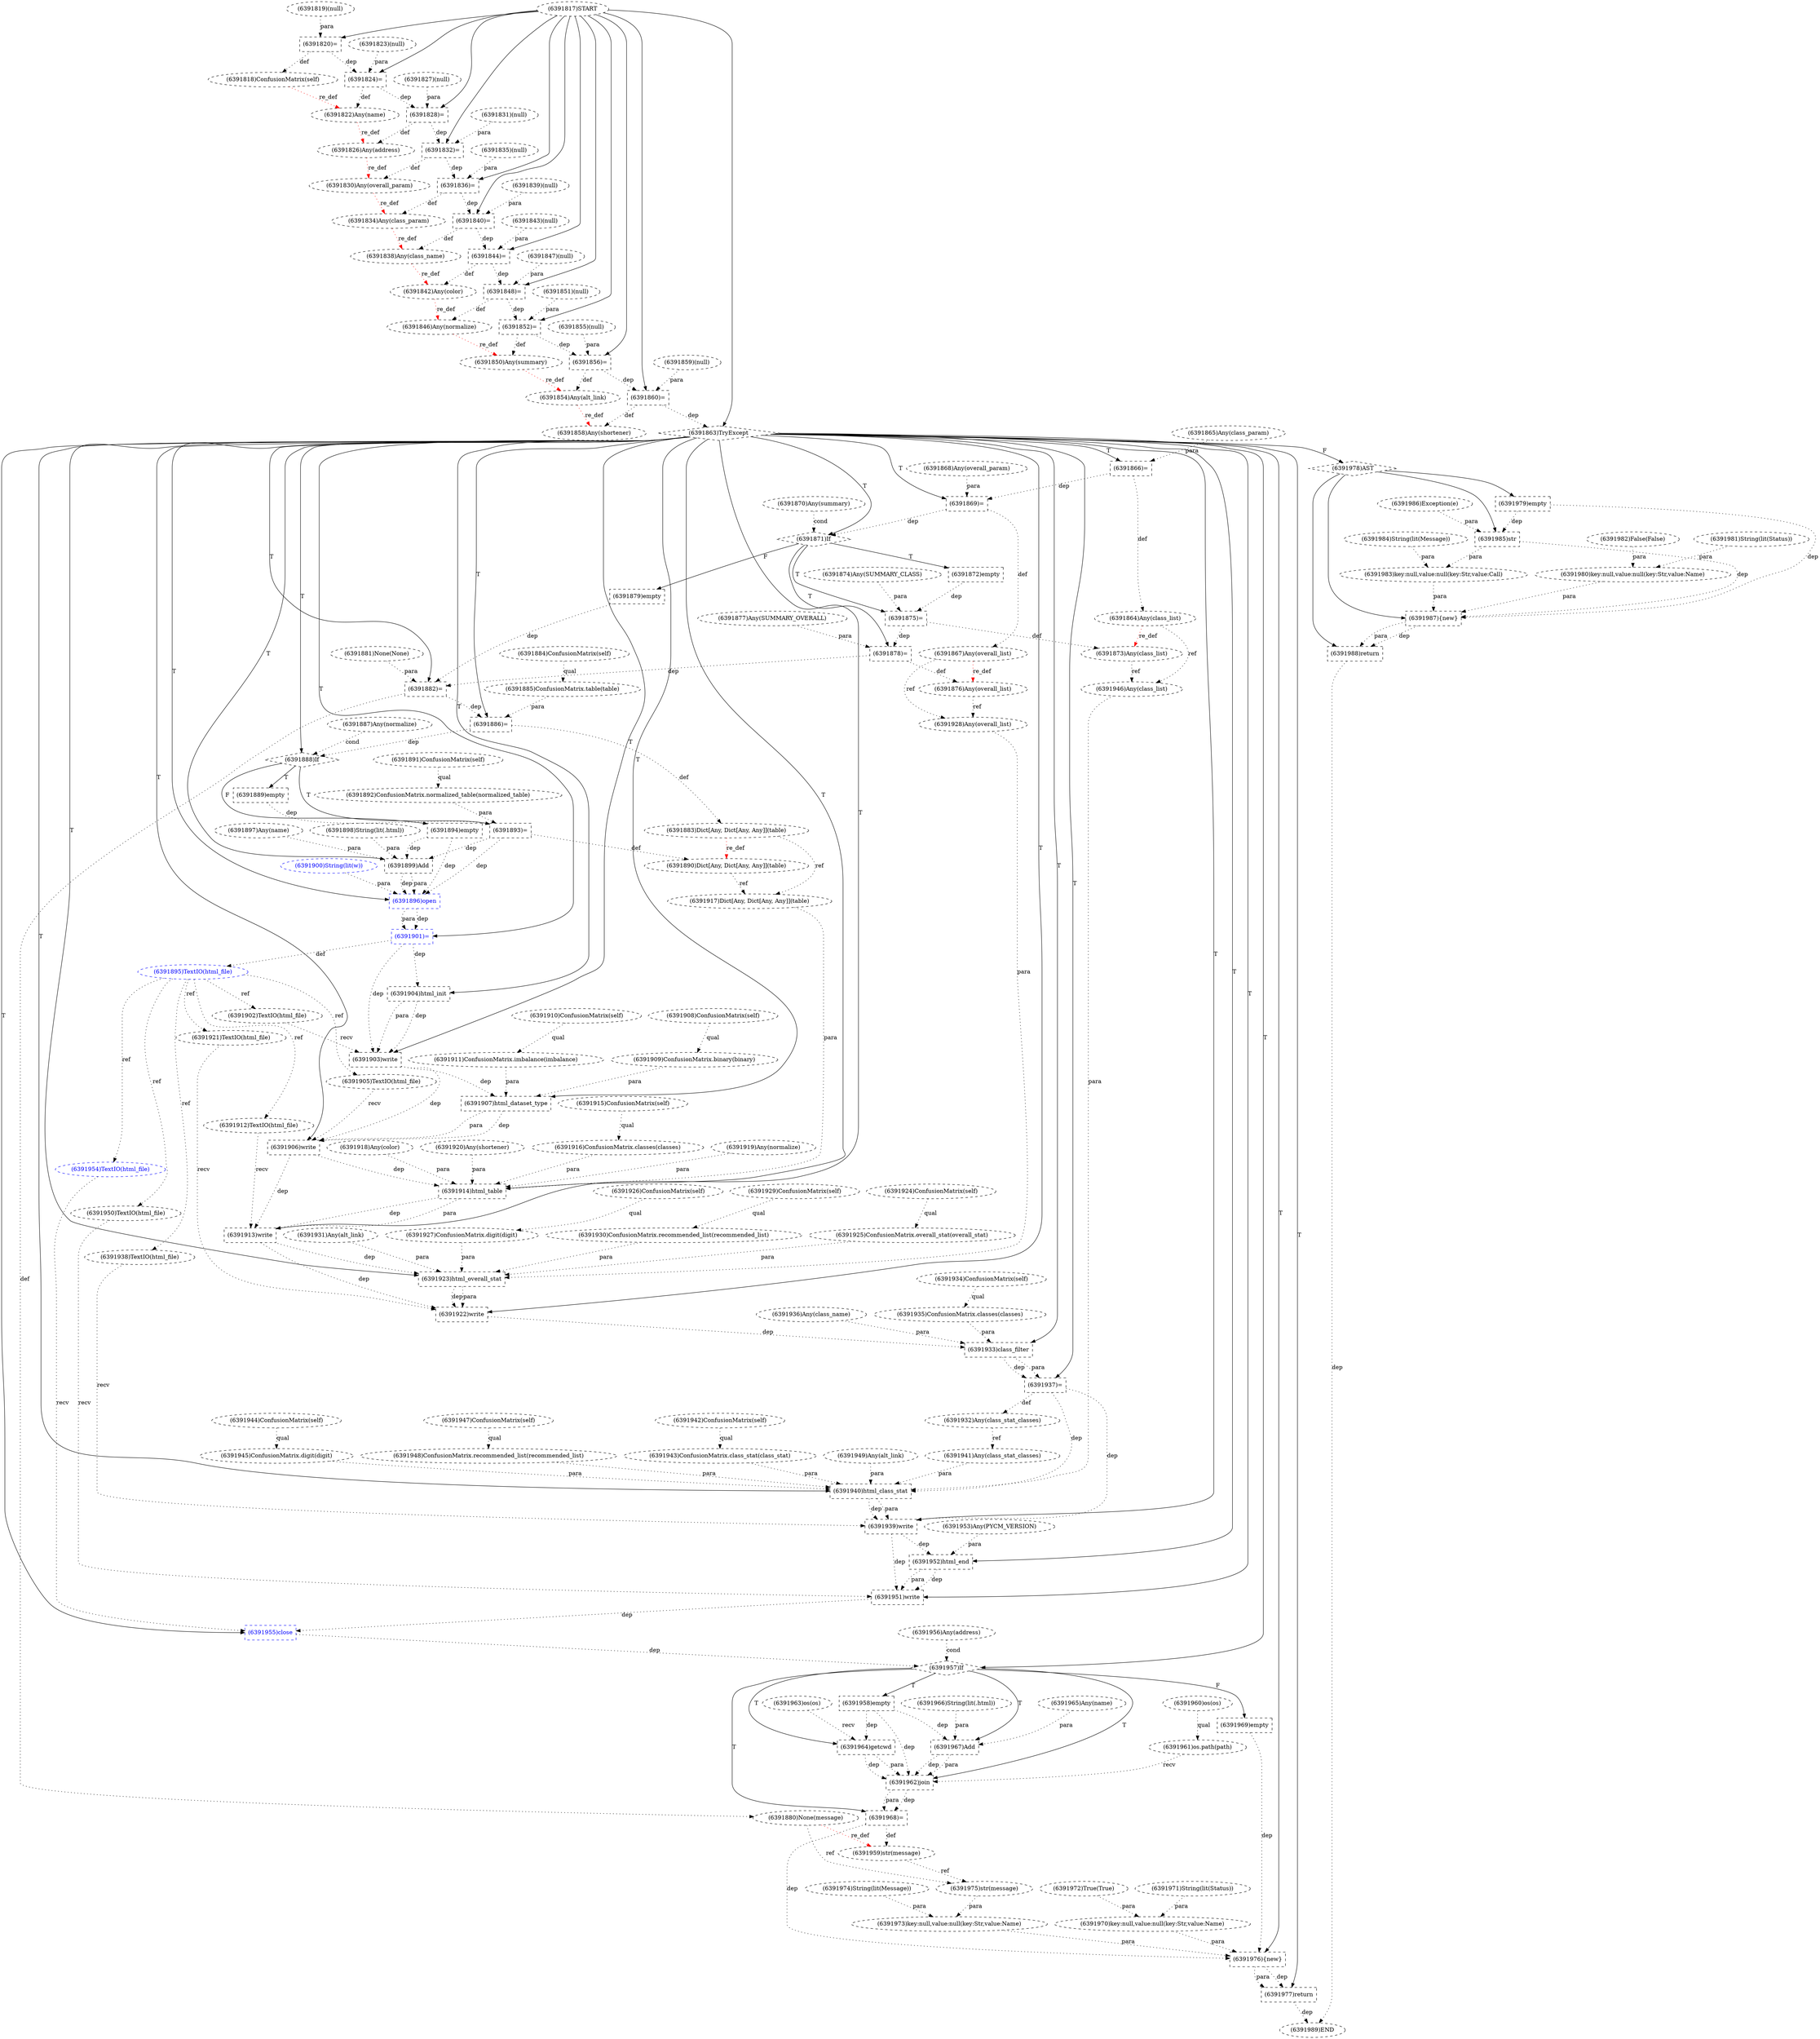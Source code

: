 digraph G {
1 [label="(6391953)Any(PYCM_VERSION)" shape=ellipse style=dashed]
2 [label="(6391892)ConfusionMatrix.normalized_table(normalized_table)" shape=ellipse style=dashed]
3 [label="(6391939)write" shape=box style=dashed]
4 [label="(6391860)=" shape=box style=dashed]
5 [label="(6391916)ConfusionMatrix.classes(classes)" shape=ellipse style=dashed]
6 [label="(6391987){new}" shape=box style=dashed]
7 [label="(6391906)write" shape=box style=dashed]
8 [label="(6391964)getcwd" shape=box style=dashed]
9 [label="(6391818)ConfusionMatrix(self)" shape=ellipse style=dashed]
10 [label="(6391913)write" shape=box style=dashed]
11 [label="(6391893)=" shape=box style=dashed]
12 [label="(6391926)ConfusionMatrix(self)" shape=ellipse style=dashed]
13 [label="(6391931)Any(alt_link)" shape=ellipse style=dashed]
14 [label="(6391943)ConfusionMatrix.class_stat(class_stat)" shape=ellipse style=dashed]
15 [label="(6391873)Any(class_list)" shape=ellipse style=dashed]
16 [label="(6391985)str" shape=box style=dashed]
17 [label="(6391839)(null)" shape=ellipse style=dashed]
18 [label="(6391828)=" shape=box style=dashed]
19 [label="(6391870)Any(summary)" shape=ellipse style=dashed]
20 [label="(6391971)String(lit(Status))" shape=ellipse style=dashed]
21 [label="(6391958)empty" shape=box style=dashed]
22 [label="(6391874)Any(SUMMARY_CLASS)" shape=ellipse style=dashed]
23 [label="(6391920)Any(shortener)" shape=ellipse style=dashed]
24 [label="(6391822)Any(name)" shape=ellipse style=dashed]
25 [label="(6391869)=" shape=box style=dashed]
26 [label="(6391895)TextIO(html_file)" shape=ellipse style=dashed color=blue fontcolor=blue]
27 [label="(6391899)Add" shape=box style=dashed]
28 [label="(6391877)Any(SUMMARY_OVERALL)" shape=ellipse style=dashed]
29 [label="(6391940)html_class_stat" shape=box style=dashed]
30 [label="(6391835)(null)" shape=ellipse style=dashed]
31 [label="(6391858)Any(shortener)" shape=ellipse style=dashed]
32 [label="(6391830)Any(overall_param)" shape=ellipse style=dashed]
33 [label="(6391934)ConfusionMatrix(self)" shape=ellipse style=dashed]
34 [label="(6391956)Any(address)" shape=ellipse style=dashed]
35 [label="(6391817)START" style=dashed]
36 [label="(6391960)os(os)" shape=ellipse style=dashed]
37 [label="(6391921)TextIO(html_file)" shape=ellipse style=dashed]
38 [label="(6391968)=" shape=box style=dashed]
39 [label="(6391936)Any(class_name)" shape=ellipse style=dashed]
40 [label="(6391872)empty" shape=box style=dashed]
41 [label="(6391879)empty" shape=box style=dashed]
42 [label="(6391909)ConfusionMatrix.binary(binary)" shape=ellipse style=dashed]
43 [label="(6391917)Dict[Any, Dict[Any, Any]](table)" shape=ellipse style=dashed]
44 [label="(6391848)=" shape=box style=dashed]
45 [label="(6391910)ConfusionMatrix(self)" shape=ellipse style=dashed]
46 [label="(6391959)str(message)" shape=ellipse style=dashed]
47 [label="(6391932)Any(class_stat_classes)" shape=ellipse style=dashed]
48 [label="(6391954)TextIO(html_file)" shape=ellipse style=dashed color=blue fontcolor=blue]
49 [label="(6391952)html_end" shape=box style=dashed]
50 [label="(6391981)String(lit(Status))" shape=ellipse style=dashed]
51 [label="(6391851)(null)" shape=ellipse style=dashed]
52 [label="(6391881)None(None)" shape=ellipse style=dashed]
53 [label="(6391963)os(os)" shape=ellipse style=dashed]
54 [label="(6391986)Exception(e)" shape=ellipse style=dashed]
55 [label="(6391863)TryExcept" shape=diamond style=dashed]
56 [label="(6391831)(null)" shape=ellipse style=dashed]
57 [label="(6391854)Any(alt_link)" shape=ellipse style=dashed]
58 [label="(6391889)empty" shape=box style=dashed]
59 [label="(6391966)String(lit(.html))" shape=ellipse style=dashed]
60 [label="(6391827)(null)" shape=ellipse style=dashed]
61 [label="(6391984)String(lit(Message))" shape=ellipse style=dashed]
62 [label="(6391982)False(False)" shape=ellipse style=dashed]
63 [label="(6391983)key:null,value:null(key:Str,value:Call)" shape=ellipse style=dashed]
64 [label="(6391855)(null)" shape=ellipse style=dashed]
65 [label="(6391935)ConfusionMatrix.classes(classes)" shape=ellipse style=dashed]
66 [label="(6391974)String(lit(Message))" shape=ellipse style=dashed]
67 [label="(6391973)key:null,value:null(key:Str,value:Name)" shape=ellipse style=dashed]
68 [label="(6391950)TextIO(html_file)" shape=ellipse style=dashed]
69 [label="(6391919)Any(normalize)" shape=ellipse style=dashed]
70 [label="(6391882)=" shape=box style=dashed]
71 [label="(6391840)=" shape=box style=dashed]
72 [label="(6391888)If" shape=diamond style=dashed]
73 [label="(6391896)open" shape=box style=dashed color=blue fontcolor=blue]
74 [label="(6391878)=" shape=box style=dashed]
75 [label="(6391903)write" shape=box style=dashed]
76 [label="(6391826)Any(address)" shape=ellipse style=dashed]
77 [label="(6391925)ConfusionMatrix.overall_stat(overall_stat)" shape=ellipse style=dashed]
78 [label="(6391942)ConfusionMatrix(self)" shape=ellipse style=dashed]
79 [label="(6391962)join" shape=box style=dashed]
80 [label="(6391918)Any(color)" shape=ellipse style=dashed]
81 [label="(6391875)=" shape=box style=dashed]
82 [label="(6391977)return" shape=box style=dashed]
83 [label="(6391856)=" shape=box style=dashed]
84 [label="(6391907)html_dataset_type" shape=box style=dashed]
85 [label="(6391949)Any(alt_link)" shape=ellipse style=dashed]
86 [label="(6391967)Add" shape=box style=dashed]
87 [label="(6391819)(null)" shape=ellipse style=dashed]
88 [label="(6391912)TextIO(html_file)" shape=ellipse style=dashed]
89 [label="(6391842)Any(color)" shape=ellipse style=dashed]
90 [label="(6391965)Any(name)" shape=ellipse style=dashed]
91 [label="(6391946)Any(class_list)" shape=ellipse style=dashed]
92 [label="(6391941)Any(class_stat_classes)" shape=ellipse style=dashed]
93 [label="(6391900)String(lit(w))" shape=ellipse style=dashed color=blue fontcolor=blue]
94 [label="(6391915)ConfusionMatrix(self)" shape=ellipse style=dashed]
95 [label="(6391947)ConfusionMatrix(self)" shape=ellipse style=dashed]
96 [label="(6391868)Any(overall_param)" shape=ellipse style=dashed]
97 [label="(6391846)Any(normalize)" shape=ellipse style=dashed]
98 [label="(6391894)empty" shape=box style=dashed]
99 [label="(6391850)Any(summary)" shape=ellipse style=dashed]
100 [label="(6391927)ConfusionMatrix.digit(digit)" shape=ellipse style=dashed]
101 [label="(6391871)If" shape=diamond style=dashed]
102 [label="(6391928)Any(overall_list)" shape=ellipse style=dashed]
103 [label="(6391961)os.path(path)" shape=ellipse style=dashed]
104 [label="(6391886)=" shape=box style=dashed]
105 [label="(6391929)ConfusionMatrix(self)" shape=ellipse style=dashed]
106 [label="(6391867)Any(overall_list)" shape=ellipse style=dashed]
107 [label="(6391978)AST" shape=diamond style=dashed]
108 [label="(6391901)=" shape=box style=dashed color=blue fontcolor=blue]
109 [label="(6391866)=" shape=box style=dashed]
110 [label="(6391880)None(message)" shape=ellipse style=dashed]
111 [label="(6391957)If" shape=diamond style=dashed]
112 [label="(6391834)Any(class_param)" shape=ellipse style=dashed]
113 [label="(6391969)empty" shape=box style=dashed]
114 [label="(6391852)=" shape=box style=dashed]
115 [label="(6391975)str(message)" shape=ellipse style=dashed]
116 [label="(6391823)(null)" shape=ellipse style=dashed]
117 [label="(6391908)ConfusionMatrix(self)" shape=ellipse style=dashed]
118 [label="(6391944)ConfusionMatrix(self)" shape=ellipse style=dashed]
119 [label="(6391945)ConfusionMatrix.digit(digit)" shape=ellipse style=dashed]
120 [label="(6391838)Any(class_name)" shape=ellipse style=dashed]
121 [label="(6391904)html_init" shape=box style=dashed]
122 [label="(6391933)class_filter" shape=box style=dashed]
123 [label="(6391979)empty" shape=box style=dashed]
124 [label="(6391865)Any(class_param)" shape=ellipse style=dashed]
125 [label="(6391951)write" shape=box style=dashed]
126 [label="(6391824)=" shape=box style=dashed]
127 [label="(6391980)key:null,value:null(key:Str,value:Name)" shape=ellipse style=dashed]
128 [label="(6391887)Any(normalize)" shape=ellipse style=dashed]
129 [label="(6391890)Dict[Any, Dict[Any, Any]](table)" shape=ellipse style=dashed]
130 [label="(6391883)Dict[Any, Dict[Any, Any]](table)" shape=ellipse style=dashed]
131 [label="(6391859)(null)" shape=ellipse style=dashed]
132 [label="(6391924)ConfusionMatrix(self)" shape=ellipse style=dashed]
133 [label="(6391948)ConfusionMatrix.recommended_list(recommended_list)" shape=ellipse style=dashed]
134 [label="(6391898)String(lit(.html))" shape=ellipse style=dashed]
135 [label="(6391891)ConfusionMatrix(self)" shape=ellipse style=dashed]
136 [label="(6391897)Any(name)" shape=ellipse style=dashed]
137 [label="(6391914)html_table" shape=box style=dashed]
138 [label="(6391847)(null)" shape=ellipse style=dashed]
139 [label="(6391876)Any(overall_list)" shape=ellipse style=dashed]
140 [label="(6391905)TextIO(html_file)" shape=ellipse style=dashed]
141 [label="(6391972)True(True)" shape=ellipse style=dashed]
142 [label="(6391820)=" shape=box style=dashed]
143 [label="(6391902)TextIO(html_file)" shape=ellipse style=dashed]
144 [label="(6391938)TextIO(html_file)" shape=ellipse style=dashed]
145 [label="(6391844)=" shape=box style=dashed]
146 [label="(6391930)ConfusionMatrix.recommended_list(recommended_list)" shape=ellipse style=dashed]
147 [label="(6391955)close" shape=box style=dashed color=blue fontcolor=blue]
148 [label="(6391937)=" shape=box style=dashed]
149 [label="(6391923)html_overall_stat" shape=box style=dashed]
150 [label="(6391911)ConfusionMatrix.imbalance(imbalance)" shape=ellipse style=dashed]
151 [label="(6391885)ConfusionMatrix.table(table)" shape=ellipse style=dashed]
152 [label="(6391970)key:null,value:null(key:Str,value:Name)" shape=ellipse style=dashed]
153 [label="(6391988)return" shape=box style=dashed]
154 [label="(6391976){new}" shape=box style=dashed]
155 [label="(6391864)Any(class_list)" shape=ellipse style=dashed]
156 [label="(6391884)ConfusionMatrix(self)" shape=ellipse style=dashed]
157 [label="(6391836)=" shape=box style=dashed]
158 [label="(6391989)END" style=dashed]
159 [label="(6391922)write" shape=box style=dashed]
160 [label="(6391843)(null)" shape=ellipse style=dashed]
161 [label="(6391832)=" shape=box style=dashed]
135 -> 2 [label="qual" style=dotted];
55 -> 3 [label="T"];
144 -> 3 [label="recv" style=dotted];
29 -> 3 [label="dep" style=dotted];
29 -> 3 [label="para" style=dotted];
148 -> 3 [label="dep" style=dotted];
35 -> 4 [label="" style=solid];
131 -> 4 [label="para" style=dotted];
83 -> 4 [label="dep" style=dotted];
94 -> 5 [label="qual" style=dotted];
107 -> 6 [label="" style=solid];
127 -> 6 [label="para" style=dotted];
16 -> 6 [label="dep" style=dotted];
63 -> 6 [label="para" style=dotted];
123 -> 6 [label="dep" style=dotted];
55 -> 7 [label="T"];
140 -> 7 [label="recv" style=dotted];
84 -> 7 [label="dep" style=dotted];
84 -> 7 [label="para" style=dotted];
75 -> 7 [label="dep" style=dotted];
111 -> 8 [label="T"];
53 -> 8 [label="recv" style=dotted];
21 -> 8 [label="dep" style=dotted];
142 -> 9 [label="def" style=dotted];
55 -> 10 [label="T"];
88 -> 10 [label="recv" style=dotted];
137 -> 10 [label="dep" style=dotted];
137 -> 10 [label="para" style=dotted];
7 -> 10 [label="dep" style=dotted];
72 -> 11 [label="T"];
2 -> 11 [label="para" style=dotted];
58 -> 11 [label="dep" style=dotted];
78 -> 14 [label="qual" style=dotted];
81 -> 15 [label="def" style=dotted];
155 -> 15 [label="re_def" style=dotted color=red];
107 -> 16 [label="" style=solid];
54 -> 16 [label="para" style=dotted];
123 -> 16 [label="dep" style=dotted];
35 -> 18 [label="" style=solid];
60 -> 18 [label="para" style=dotted];
126 -> 18 [label="dep" style=dotted];
111 -> 21 [label="T"];
126 -> 24 [label="def" style=dotted];
9 -> 24 [label="re_def" style=dotted color=red];
55 -> 25 [label="T"];
96 -> 25 [label="para" style=dotted];
109 -> 25 [label="dep" style=dotted];
108 -> 26 [label="def" style=dotted];
55 -> 27 [label="T"];
136 -> 27 [label="para" style=dotted];
134 -> 27 [label="para" style=dotted];
11 -> 27 [label="dep" style=dotted];
98 -> 27 [label="dep" style=dotted];
55 -> 29 [label="T"];
92 -> 29 [label="para" style=dotted];
14 -> 29 [label="para" style=dotted];
119 -> 29 [label="para" style=dotted];
91 -> 29 [label="para" style=dotted];
133 -> 29 [label="para" style=dotted];
85 -> 29 [label="para" style=dotted];
148 -> 29 [label="dep" style=dotted];
4 -> 31 [label="def" style=dotted];
57 -> 31 [label="re_def" style=dotted color=red];
161 -> 32 [label="def" style=dotted];
76 -> 32 [label="re_def" style=dotted color=red];
26 -> 37 [label="ref" style=dotted];
111 -> 38 [label="T"];
79 -> 38 [label="dep" style=dotted];
79 -> 38 [label="para" style=dotted];
101 -> 40 [label="T"];
101 -> 41 [label="F"];
117 -> 42 [label="qual" style=dotted];
130 -> 43 [label="ref" style=dotted];
129 -> 43 [label="ref" style=dotted];
35 -> 44 [label="" style=solid];
138 -> 44 [label="para" style=dotted];
145 -> 44 [label="dep" style=dotted];
38 -> 46 [label="def" style=dotted];
110 -> 46 [label="re_def" style=dotted color=red];
148 -> 47 [label="def" style=dotted];
26 -> 48 [label="ref" style=dotted];
55 -> 49 [label="T"];
1 -> 49 [label="para" style=dotted];
3 -> 49 [label="dep" style=dotted];
35 -> 55 [label="" style=solid];
4 -> 55 [label="dep" style=dotted];
83 -> 57 [label="def" style=dotted];
99 -> 57 [label="re_def" style=dotted color=red];
72 -> 58 [label="T"];
61 -> 63 [label="para" style=dotted];
16 -> 63 [label="para" style=dotted];
33 -> 65 [label="qual" style=dotted];
66 -> 67 [label="para" style=dotted];
115 -> 67 [label="para" style=dotted];
26 -> 68 [label="ref" style=dotted];
55 -> 70 [label="T"];
52 -> 70 [label="para" style=dotted];
74 -> 70 [label="dep" style=dotted];
41 -> 70 [label="dep" style=dotted];
35 -> 71 [label="" style=solid];
17 -> 71 [label="para" style=dotted];
157 -> 71 [label="dep" style=dotted];
55 -> 72 [label="T"];
128 -> 72 [label="cond" style=dotted];
104 -> 72 [label="dep" style=dotted];
55 -> 73 [label="T"];
27 -> 73 [label="dep" style=dotted];
27 -> 73 [label="para" style=dotted];
93 -> 73 [label="para" style=dotted];
11 -> 73 [label="dep" style=dotted];
98 -> 73 [label="dep" style=dotted];
101 -> 74 [label="T"];
28 -> 74 [label="para" style=dotted];
81 -> 74 [label="dep" style=dotted];
55 -> 75 [label="T"];
143 -> 75 [label="recv" style=dotted];
121 -> 75 [label="dep" style=dotted];
121 -> 75 [label="para" style=dotted];
108 -> 75 [label="dep" style=dotted];
18 -> 76 [label="def" style=dotted];
24 -> 76 [label="re_def" style=dotted color=red];
132 -> 77 [label="qual" style=dotted];
111 -> 79 [label="T"];
103 -> 79 [label="recv" style=dotted];
8 -> 79 [label="dep" style=dotted];
8 -> 79 [label="para" style=dotted];
86 -> 79 [label="dep" style=dotted];
86 -> 79 [label="para" style=dotted];
21 -> 79 [label="dep" style=dotted];
101 -> 81 [label="T"];
22 -> 81 [label="para" style=dotted];
40 -> 81 [label="dep" style=dotted];
55 -> 82 [label="T"];
154 -> 82 [label="dep" style=dotted];
154 -> 82 [label="para" style=dotted];
35 -> 83 [label="" style=solid];
64 -> 83 [label="para" style=dotted];
114 -> 83 [label="dep" style=dotted];
55 -> 84 [label="T"];
42 -> 84 [label="para" style=dotted];
150 -> 84 [label="para" style=dotted];
75 -> 84 [label="dep" style=dotted];
111 -> 86 [label="T"];
90 -> 86 [label="para" style=dotted];
59 -> 86 [label="para" style=dotted];
21 -> 86 [label="dep" style=dotted];
26 -> 88 [label="ref" style=dotted];
145 -> 89 [label="def" style=dotted];
120 -> 89 [label="re_def" style=dotted color=red];
155 -> 91 [label="ref" style=dotted];
15 -> 91 [label="ref" style=dotted];
47 -> 92 [label="ref" style=dotted];
44 -> 97 [label="def" style=dotted];
89 -> 97 [label="re_def" style=dotted color=red];
72 -> 98 [label="F"];
114 -> 99 [label="def" style=dotted];
97 -> 99 [label="re_def" style=dotted color=red];
12 -> 100 [label="qual" style=dotted];
55 -> 101 [label="T"];
19 -> 101 [label="cond" style=dotted];
25 -> 101 [label="dep" style=dotted];
106 -> 102 [label="ref" style=dotted];
139 -> 102 [label="ref" style=dotted];
36 -> 103 [label="qual" style=dotted];
55 -> 104 [label="T"];
151 -> 104 [label="para" style=dotted];
70 -> 104 [label="dep" style=dotted];
25 -> 106 [label="def" style=dotted];
55 -> 107 [label="F"];
55 -> 108 [label="T"];
73 -> 108 [label="dep" style=dotted];
73 -> 108 [label="para" style=dotted];
55 -> 109 [label="T"];
124 -> 109 [label="para" style=dotted];
70 -> 110 [label="def" style=dotted];
55 -> 111 [label="T"];
34 -> 111 [label="cond" style=dotted];
147 -> 111 [label="dep" style=dotted];
157 -> 112 [label="def" style=dotted];
32 -> 112 [label="re_def" style=dotted color=red];
111 -> 113 [label="F"];
35 -> 114 [label="" style=solid];
51 -> 114 [label="para" style=dotted];
44 -> 114 [label="dep" style=dotted];
110 -> 115 [label="ref" style=dotted];
46 -> 115 [label="ref" style=dotted];
118 -> 119 [label="qual" style=dotted];
71 -> 120 [label="def" style=dotted];
112 -> 120 [label="re_def" style=dotted color=red];
55 -> 121 [label="T"];
108 -> 121 [label="dep" style=dotted];
55 -> 122 [label="T"];
65 -> 122 [label="para" style=dotted];
39 -> 122 [label="para" style=dotted];
159 -> 122 [label="dep" style=dotted];
107 -> 123 [label="" style=solid];
55 -> 125 [label="T"];
68 -> 125 [label="recv" style=dotted];
49 -> 125 [label="dep" style=dotted];
49 -> 125 [label="para" style=dotted];
3 -> 125 [label="dep" style=dotted];
35 -> 126 [label="" style=solid];
116 -> 126 [label="para" style=dotted];
142 -> 126 [label="dep" style=dotted];
50 -> 127 [label="para" style=dotted];
62 -> 127 [label="para" style=dotted];
11 -> 129 [label="def" style=dotted];
130 -> 129 [label="re_def" style=dotted color=red];
104 -> 130 [label="def" style=dotted];
95 -> 133 [label="qual" style=dotted];
55 -> 137 [label="T"];
5 -> 137 [label="para" style=dotted];
43 -> 137 [label="para" style=dotted];
80 -> 137 [label="para" style=dotted];
69 -> 137 [label="para" style=dotted];
23 -> 137 [label="para" style=dotted];
7 -> 137 [label="dep" style=dotted];
74 -> 139 [label="def" style=dotted];
106 -> 139 [label="re_def" style=dotted color=red];
26 -> 140 [label="ref" style=dotted];
35 -> 142 [label="" style=solid];
87 -> 142 [label="para" style=dotted];
26 -> 143 [label="ref" style=dotted];
26 -> 144 [label="ref" style=dotted];
35 -> 145 [label="" style=solid];
160 -> 145 [label="para" style=dotted];
71 -> 145 [label="dep" style=dotted];
105 -> 146 [label="qual" style=dotted];
55 -> 147 [label="T"];
48 -> 147 [label="recv" style=dotted];
125 -> 147 [label="dep" style=dotted];
55 -> 148 [label="T"];
122 -> 148 [label="dep" style=dotted];
122 -> 148 [label="para" style=dotted];
55 -> 149 [label="T"];
77 -> 149 [label="para" style=dotted];
100 -> 149 [label="para" style=dotted];
102 -> 149 [label="para" style=dotted];
146 -> 149 [label="para" style=dotted];
13 -> 149 [label="para" style=dotted];
10 -> 149 [label="dep" style=dotted];
45 -> 150 [label="qual" style=dotted];
156 -> 151 [label="qual" style=dotted];
20 -> 152 [label="para" style=dotted];
141 -> 152 [label="para" style=dotted];
107 -> 153 [label="" style=solid];
6 -> 153 [label="dep" style=dotted];
6 -> 153 [label="para" style=dotted];
55 -> 154 [label="T"];
152 -> 154 [label="para" style=dotted];
67 -> 154 [label="para" style=dotted];
113 -> 154 [label="dep" style=dotted];
38 -> 154 [label="dep" style=dotted];
109 -> 155 [label="def" style=dotted];
35 -> 157 [label="" style=solid];
30 -> 157 [label="para" style=dotted];
161 -> 157 [label="dep" style=dotted];
82 -> 158 [label="dep" style=dotted];
153 -> 158 [label="dep" style=dotted];
55 -> 159 [label="T"];
37 -> 159 [label="recv" style=dotted];
149 -> 159 [label="dep" style=dotted];
149 -> 159 [label="para" style=dotted];
10 -> 159 [label="dep" style=dotted];
35 -> 161 [label="" style=solid];
56 -> 161 [label="para" style=dotted];
18 -> 161 [label="dep" style=dotted];
}